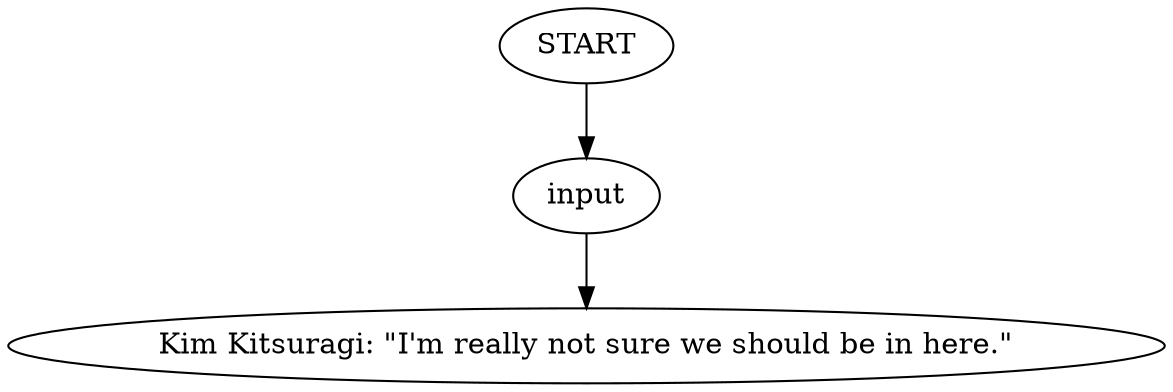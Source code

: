 # GARYS APARTMENT / KIM barks
# Kim tells you he's not comfortable being there.
# ==================================================
digraph G {
	  0 [label="START"];
	  1 [label="input"];
	  2 [label="Kim Kitsuragi: \"I'm really not sure we should be in here.\""];
	  0 -> 1
	  1 -> 2
}

